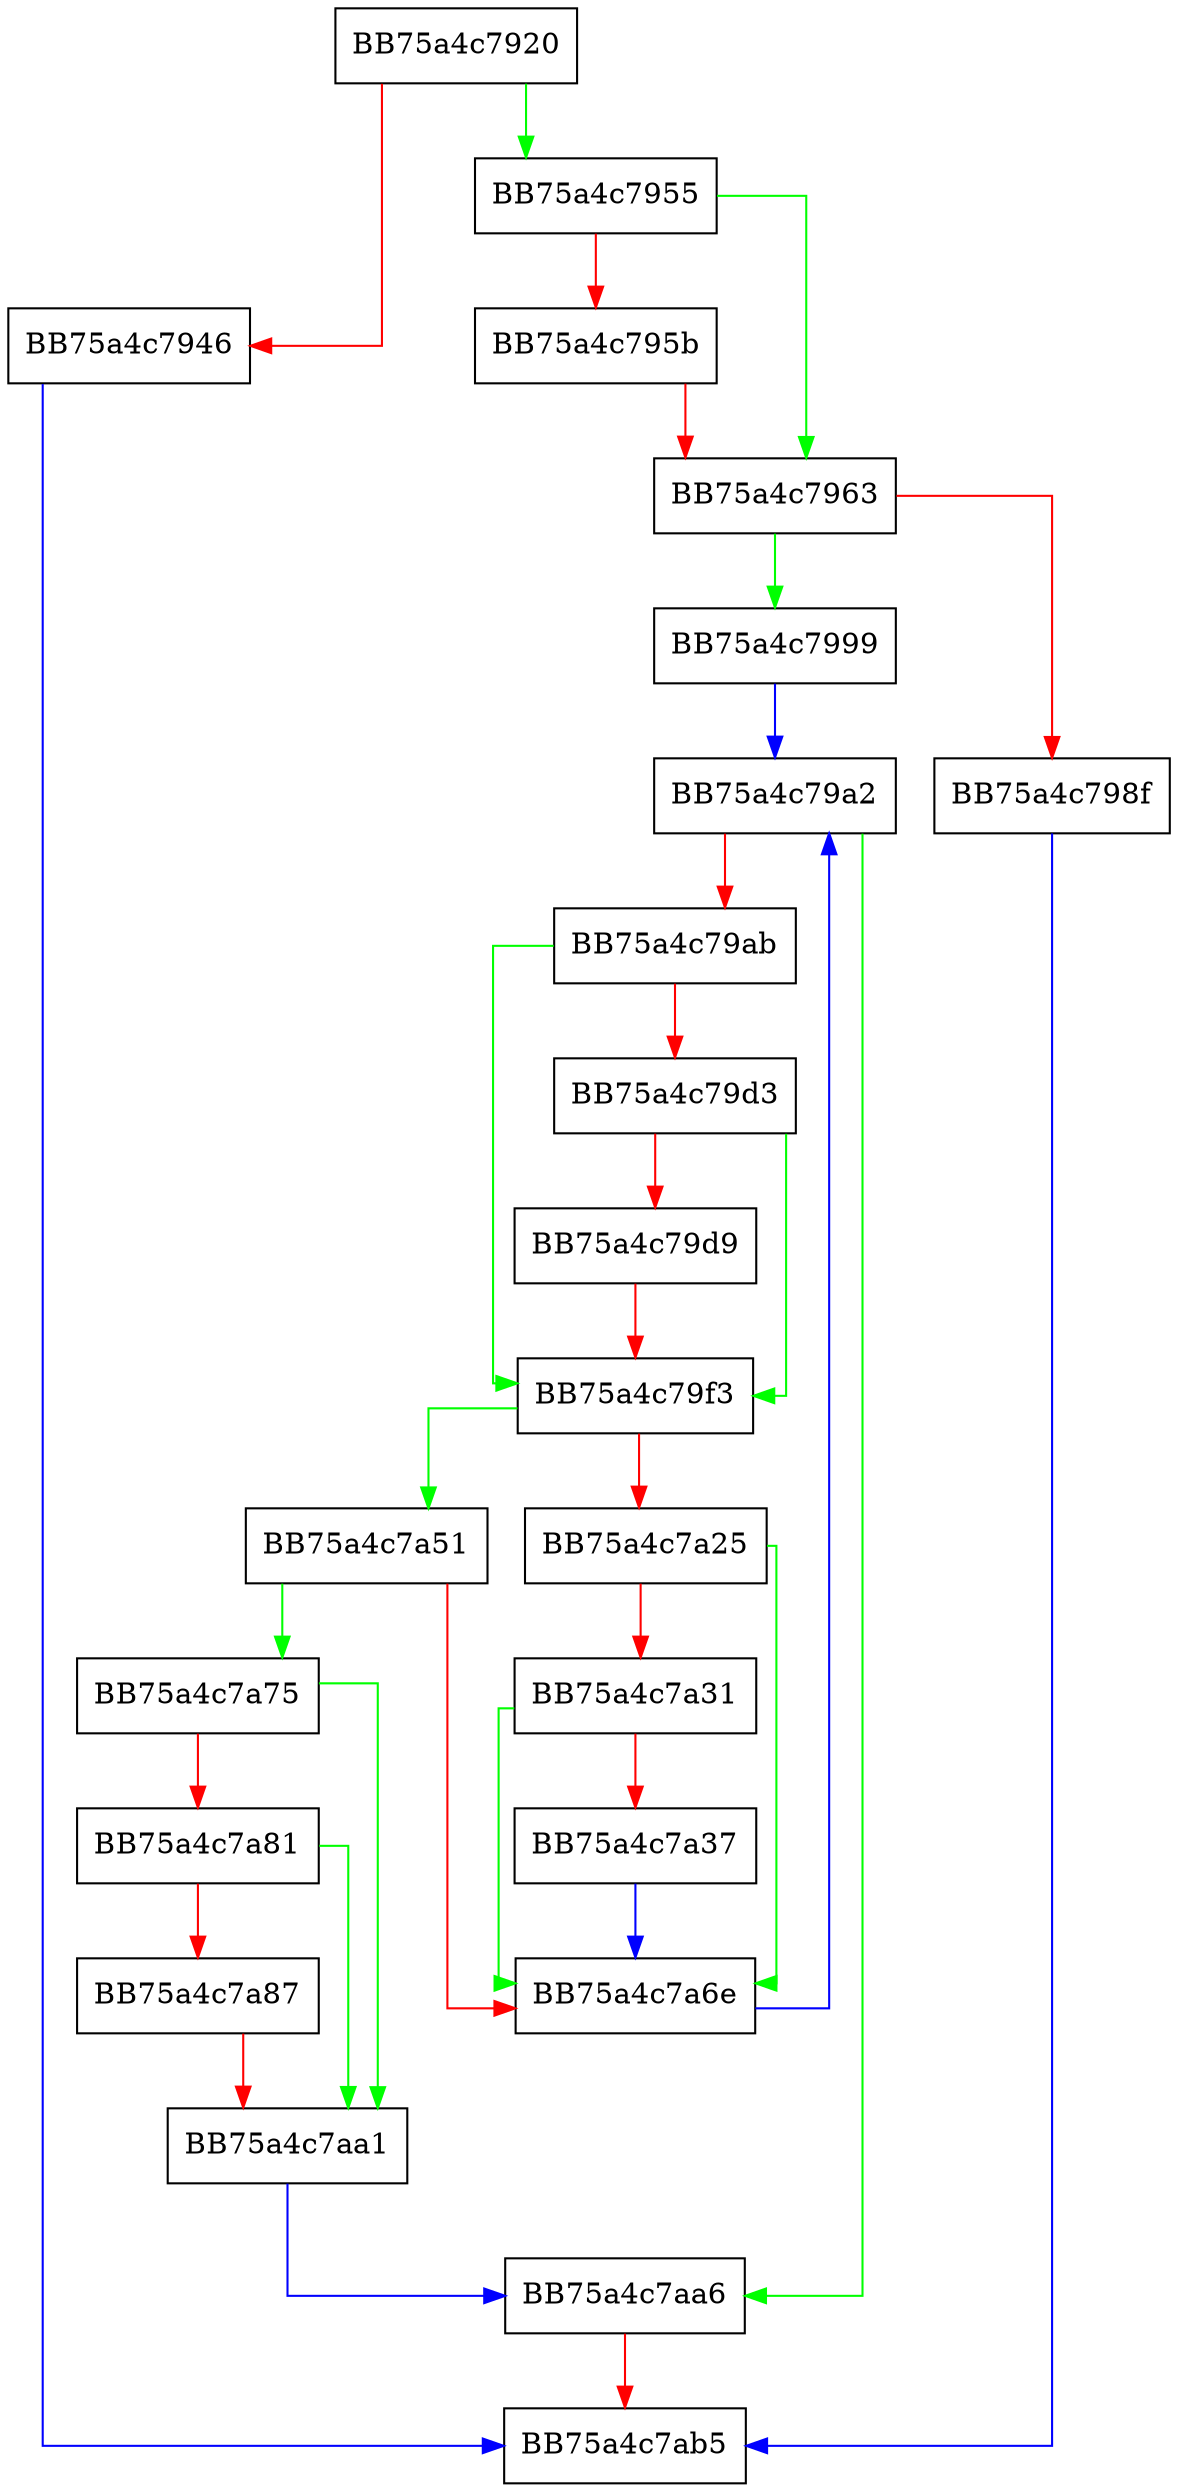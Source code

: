 digraph pfnEnumPhysicalDrives {
  node [shape="box"];
  graph [splines=ortho];
  BB75a4c7920 -> BB75a4c7955 [color="green"];
  BB75a4c7920 -> BB75a4c7946 [color="red"];
  BB75a4c7946 -> BB75a4c7ab5 [color="blue"];
  BB75a4c7955 -> BB75a4c7963 [color="green"];
  BB75a4c7955 -> BB75a4c795b [color="red"];
  BB75a4c795b -> BB75a4c7963 [color="red"];
  BB75a4c7963 -> BB75a4c7999 [color="green"];
  BB75a4c7963 -> BB75a4c798f [color="red"];
  BB75a4c798f -> BB75a4c7ab5 [color="blue"];
  BB75a4c7999 -> BB75a4c79a2 [color="blue"];
  BB75a4c79a2 -> BB75a4c7aa6 [color="green"];
  BB75a4c79a2 -> BB75a4c79ab [color="red"];
  BB75a4c79ab -> BB75a4c79f3 [color="green"];
  BB75a4c79ab -> BB75a4c79d3 [color="red"];
  BB75a4c79d3 -> BB75a4c79f3 [color="green"];
  BB75a4c79d3 -> BB75a4c79d9 [color="red"];
  BB75a4c79d9 -> BB75a4c79f3 [color="red"];
  BB75a4c79f3 -> BB75a4c7a51 [color="green"];
  BB75a4c79f3 -> BB75a4c7a25 [color="red"];
  BB75a4c7a25 -> BB75a4c7a6e [color="green"];
  BB75a4c7a25 -> BB75a4c7a31 [color="red"];
  BB75a4c7a31 -> BB75a4c7a6e [color="green"];
  BB75a4c7a31 -> BB75a4c7a37 [color="red"];
  BB75a4c7a37 -> BB75a4c7a6e [color="blue"];
  BB75a4c7a51 -> BB75a4c7a75 [color="green"];
  BB75a4c7a51 -> BB75a4c7a6e [color="red"];
  BB75a4c7a6e -> BB75a4c79a2 [color="blue"];
  BB75a4c7a75 -> BB75a4c7aa1 [color="green"];
  BB75a4c7a75 -> BB75a4c7a81 [color="red"];
  BB75a4c7a81 -> BB75a4c7aa1 [color="green"];
  BB75a4c7a81 -> BB75a4c7a87 [color="red"];
  BB75a4c7a87 -> BB75a4c7aa1 [color="red"];
  BB75a4c7aa1 -> BB75a4c7aa6 [color="blue"];
  BB75a4c7aa6 -> BB75a4c7ab5 [color="red"];
}